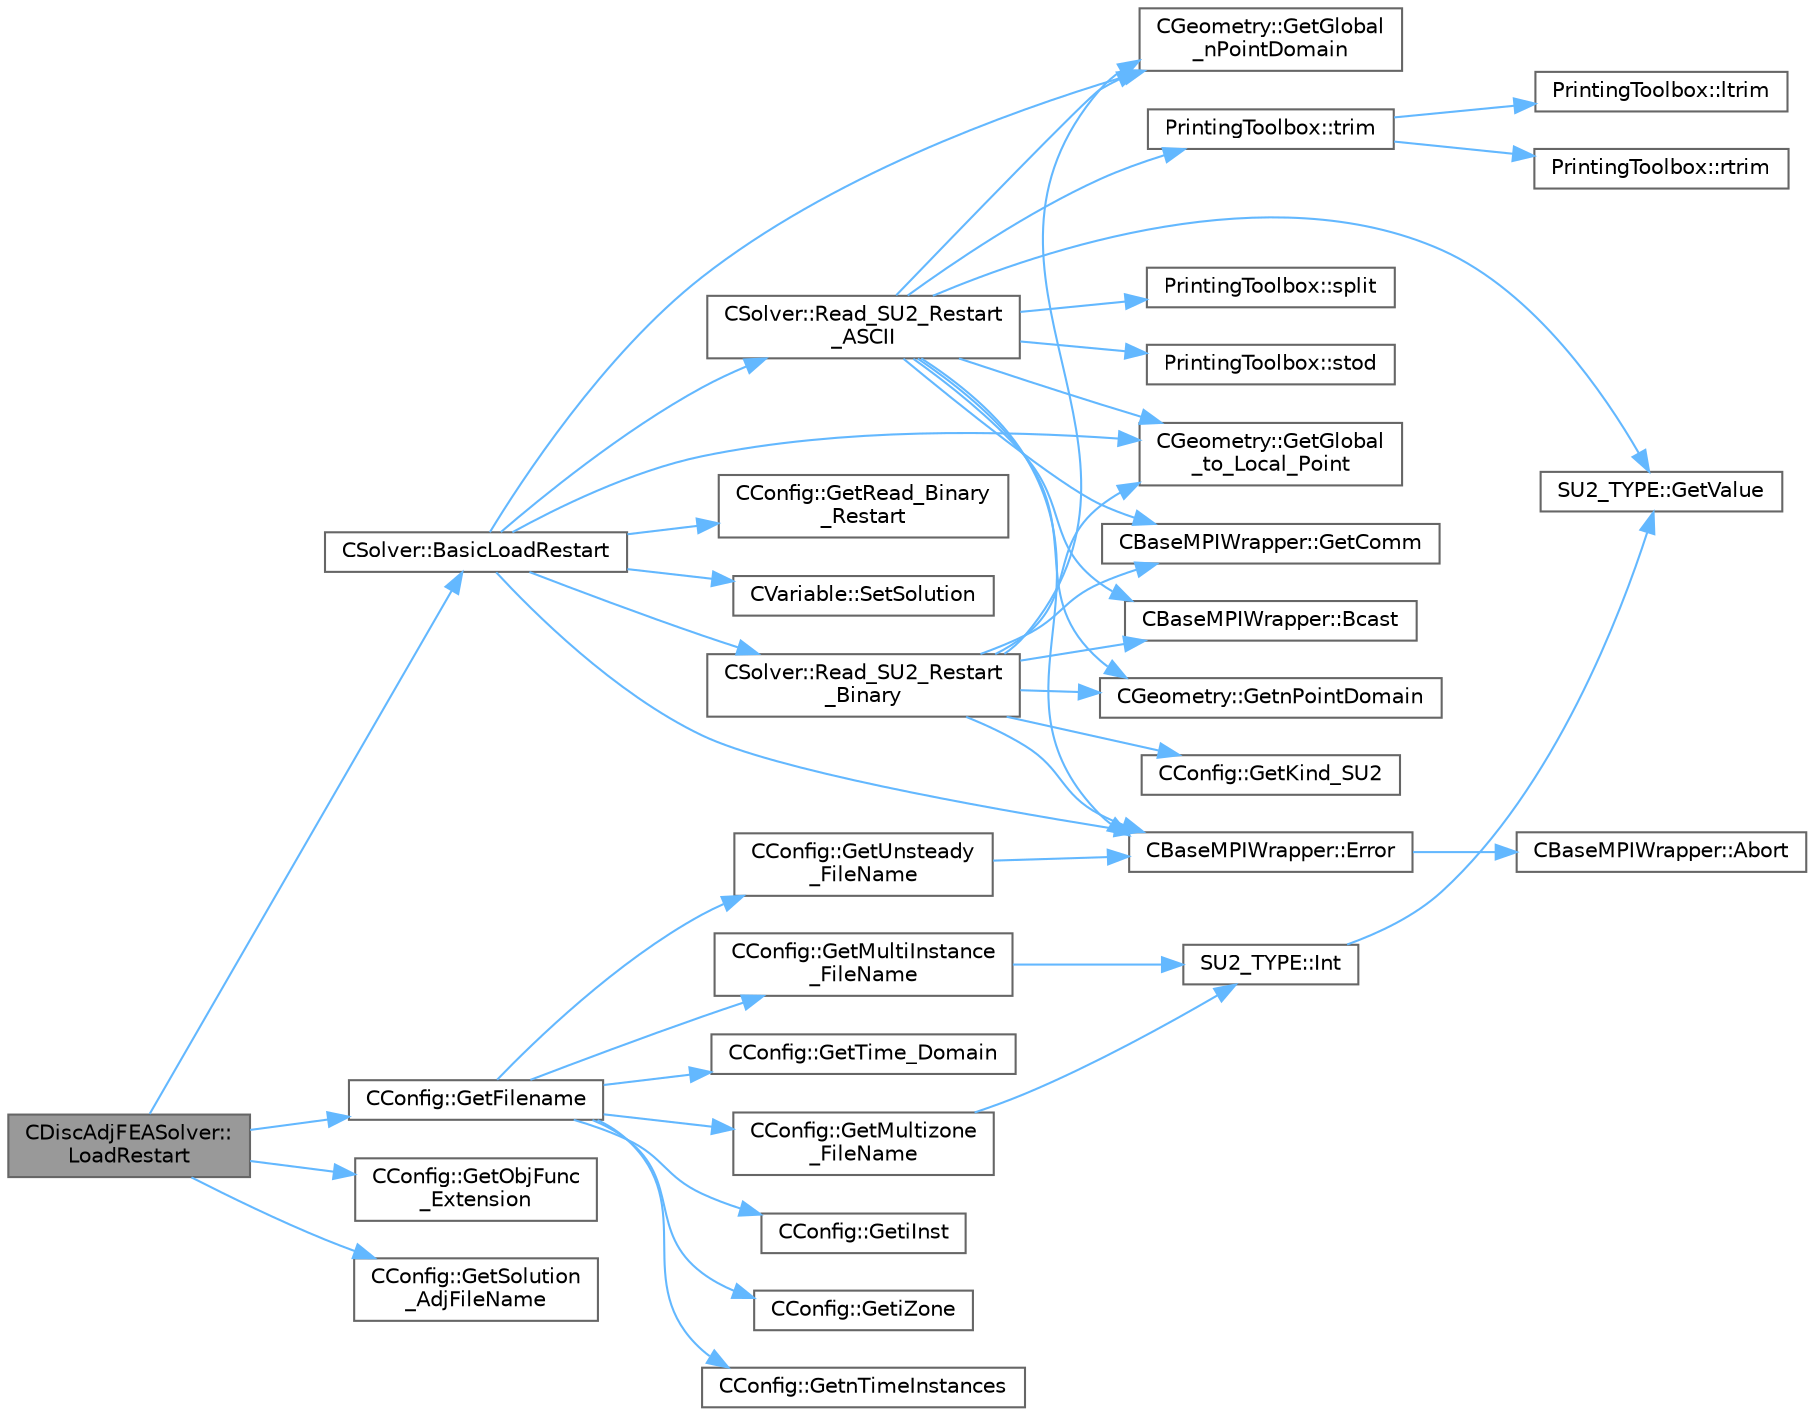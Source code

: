 digraph "CDiscAdjFEASolver::LoadRestart"
{
 // LATEX_PDF_SIZE
  bgcolor="transparent";
  edge [fontname=Helvetica,fontsize=10,labelfontname=Helvetica,labelfontsize=10];
  node [fontname=Helvetica,fontsize=10,shape=box,height=0.2,width=0.4];
  rankdir="LR";
  Node1 [id="Node000001",label="CDiscAdjFEASolver::\lLoadRestart",height=0.2,width=0.4,color="gray40", fillcolor="grey60", style="filled", fontcolor="black",tooltip="Load a solution from a restart file."];
  Node1 -> Node2 [id="edge1_Node000001_Node000002",color="steelblue1",style="solid",tooltip=" "];
  Node2 [id="Node000002",label="CSolver::BasicLoadRestart",height=0.2,width=0.4,color="grey40", fillcolor="white", style="filled",URL="$classCSolver.html#a1da07a1447b99015b8d1ea6f1238c332",tooltip="Loads the solution from the restart file."];
  Node2 -> Node3 [id="edge2_Node000002_Node000003",color="steelblue1",style="solid",tooltip=" "];
  Node3 [id="Node000003",label="CBaseMPIWrapper::Error",height=0.2,width=0.4,color="grey40", fillcolor="white", style="filled",URL="$classCBaseMPIWrapper.html#a04457c47629bda56704e6a8804833eeb",tooltip=" "];
  Node3 -> Node4 [id="edge3_Node000003_Node000004",color="steelblue1",style="solid",tooltip=" "];
  Node4 [id="Node000004",label="CBaseMPIWrapper::Abort",height=0.2,width=0.4,color="grey40", fillcolor="white", style="filled",URL="$classCBaseMPIWrapper.html#af7297d861dca86b45cf561b6ab642e8f",tooltip=" "];
  Node2 -> Node5 [id="edge4_Node000002_Node000005",color="steelblue1",style="solid",tooltip=" "];
  Node5 [id="Node000005",label="CGeometry::GetGlobal\l_nPointDomain",height=0.2,width=0.4,color="grey40", fillcolor="white", style="filled",URL="$classCGeometry.html#a1950b86a664c5da4d7df2a8b3d361a67",tooltip="Retrieve total number of nodes in a simulation across all processors (excluding halos)."];
  Node2 -> Node6 [id="edge5_Node000002_Node000006",color="steelblue1",style="solid",tooltip=" "];
  Node6 [id="Node000006",label="CGeometry::GetGlobal\l_to_Local_Point",height=0.2,width=0.4,color="grey40", fillcolor="white", style="filled",URL="$classCGeometry.html#a6b44ca6618da53444192bbd3329dea18",tooltip="A virtual member."];
  Node2 -> Node7 [id="edge6_Node000002_Node000007",color="steelblue1",style="solid",tooltip=" "];
  Node7 [id="Node000007",label="CConfig::GetRead_Binary\l_Restart",height=0.2,width=0.4,color="grey40", fillcolor="white", style="filled",URL="$classCConfig.html#a82ddaa417553293be72a3ab2198f7d40",tooltip="Flag for whether binary SU2 native restart files are read."];
  Node2 -> Node8 [id="edge7_Node000002_Node000008",color="steelblue1",style="solid",tooltip=" "];
  Node8 [id="Node000008",label="CSolver::Read_SU2_Restart\l_ASCII",height=0.2,width=0.4,color="grey40", fillcolor="white", style="filled",URL="$classCSolver.html#a2d9a54256f99b9881a0f9189cf73e902",tooltip="Read a native SU2 restart file in ASCII format."];
  Node8 -> Node9 [id="edge8_Node000008_Node000009",color="steelblue1",style="solid",tooltip=" "];
  Node9 [id="Node000009",label="CBaseMPIWrapper::Bcast",height=0.2,width=0.4,color="grey40", fillcolor="white", style="filled",URL="$classCBaseMPIWrapper.html#a0db599277ab9197511cfd263b4da10f8",tooltip=" "];
  Node8 -> Node3 [id="edge9_Node000008_Node000003",color="steelblue1",style="solid",tooltip=" "];
  Node8 -> Node10 [id="edge10_Node000008_Node000010",color="steelblue1",style="solid",tooltip=" "];
  Node10 [id="Node000010",label="CBaseMPIWrapper::GetComm",height=0.2,width=0.4,color="grey40", fillcolor="white", style="filled",URL="$classCBaseMPIWrapper.html#a8154391fc3522954802889d81d4ef5da",tooltip=" "];
  Node8 -> Node5 [id="edge11_Node000008_Node000005",color="steelblue1",style="solid",tooltip=" "];
  Node8 -> Node6 [id="edge12_Node000008_Node000006",color="steelblue1",style="solid",tooltip=" "];
  Node8 -> Node11 [id="edge13_Node000008_Node000011",color="steelblue1",style="solid",tooltip=" "];
  Node11 [id="Node000011",label="CGeometry::GetnPointDomain",height=0.2,width=0.4,color="grey40", fillcolor="white", style="filled",URL="$classCGeometry.html#ac84179060bbac1fe5e856ea3da850b6e",tooltip="Get number of real points (that belong to the domain)."];
  Node8 -> Node12 [id="edge14_Node000008_Node000012",color="steelblue1",style="solid",tooltip=" "];
  Node12 [id="Node000012",label="SU2_TYPE::GetValue",height=0.2,width=0.4,color="grey40", fillcolor="white", style="filled",URL="$namespaceSU2__TYPE.html#adf52a59d6f4e578f7915ec9abbf7cb22",tooltip="Get the (primitive) value of the datatype (needs to be specialized for active types)."];
  Node8 -> Node13 [id="edge15_Node000008_Node000013",color="steelblue1",style="solid",tooltip=" "];
  Node13 [id="Node000013",label="PrintingToolbox::split",height=0.2,width=0.4,color="grey40", fillcolor="white", style="filled",URL="$namespacePrintingToolbox.html#a14eab54d5d6b60060397987032625c17",tooltip=" "];
  Node8 -> Node14 [id="edge16_Node000008_Node000014",color="steelblue1",style="solid",tooltip=" "];
  Node14 [id="Node000014",label="PrintingToolbox::stod",height=0.2,width=0.4,color="grey40", fillcolor="white", style="filled",URL="$namespacePrintingToolbox.html#a8847e43f5ff9dd98f59658edce9da4d6",tooltip=" "];
  Node8 -> Node15 [id="edge17_Node000008_Node000015",color="steelblue1",style="solid",tooltip=" "];
  Node15 [id="Node000015",label="PrintingToolbox::trim",height=0.2,width=0.4,color="grey40", fillcolor="white", style="filled",URL="$namespacePrintingToolbox.html#a05daa9b247b3b25a87563fabf1f47e08",tooltip=" "];
  Node15 -> Node16 [id="edge18_Node000015_Node000016",color="steelblue1",style="solid",tooltip=" "];
  Node16 [id="Node000016",label="PrintingToolbox::ltrim",height=0.2,width=0.4,color="grey40", fillcolor="white", style="filled",URL="$namespacePrintingToolbox.html#a613e01e19fa967a66806be85bb8add30",tooltip=" "];
  Node15 -> Node17 [id="edge19_Node000015_Node000017",color="steelblue1",style="solid",tooltip=" "];
  Node17 [id="Node000017",label="PrintingToolbox::rtrim",height=0.2,width=0.4,color="grey40", fillcolor="white", style="filled",URL="$namespacePrintingToolbox.html#ae8d281f220bfd02f1277c19e301acf84",tooltip=" "];
  Node2 -> Node18 [id="edge20_Node000002_Node000018",color="steelblue1",style="solid",tooltip=" "];
  Node18 [id="Node000018",label="CSolver::Read_SU2_Restart\l_Binary",height=0.2,width=0.4,color="grey40", fillcolor="white", style="filled",URL="$classCSolver.html#a014ca6bbee7673aec0ba83067a6716a0",tooltip="Read a native SU2 restart file in binary format."];
  Node18 -> Node9 [id="edge21_Node000018_Node000009",color="steelblue1",style="solid",tooltip=" "];
  Node18 -> Node3 [id="edge22_Node000018_Node000003",color="steelblue1",style="solid",tooltip=" "];
  Node18 -> Node10 [id="edge23_Node000018_Node000010",color="steelblue1",style="solid",tooltip=" "];
  Node18 -> Node5 [id="edge24_Node000018_Node000005",color="steelblue1",style="solid",tooltip=" "];
  Node18 -> Node6 [id="edge25_Node000018_Node000006",color="steelblue1",style="solid",tooltip=" "];
  Node18 -> Node19 [id="edge26_Node000018_Node000019",color="steelblue1",style="solid",tooltip=" "];
  Node19 [id="Node000019",label="CConfig::GetKind_SU2",height=0.2,width=0.4,color="grey40", fillcolor="white", style="filled",URL="$classCConfig.html#a8a176b0a0c34db4d6dcc9e55e240e37b",tooltip="Get the kind of SU2 software component."];
  Node18 -> Node11 [id="edge27_Node000018_Node000011",color="steelblue1",style="solid",tooltip=" "];
  Node2 -> Node20 [id="edge28_Node000002_Node000020",color="steelblue1",style="solid",tooltip=" "];
  Node20 [id="Node000020",label="CVariable::SetSolution",height=0.2,width=0.4,color="grey40", fillcolor="white", style="filled",URL="$classCVariable.html#a22fbbd7bc6491672843000644a05c6a5",tooltip="Set the value of the solution, all variables."];
  Node1 -> Node21 [id="edge29_Node000001_Node000021",color="steelblue1",style="solid",tooltip=" "];
  Node21 [id="Node000021",label="CConfig::GetFilename",height=0.2,width=0.4,color="grey40", fillcolor="white", style="filled",URL="$classCConfig.html#af7c4169d5b73657a9a3ea94b54931f91",tooltip="Add any numbers necessary to the filename (iteration number, zone ID ...)"];
  Node21 -> Node22 [id="edge30_Node000021_Node000022",color="steelblue1",style="solid",tooltip=" "];
  Node22 [id="Node000022",label="CConfig::GetiInst",height=0.2,width=0.4,color="grey40", fillcolor="white", style="filled",URL="$classCConfig.html#a538bf5c34b523f5e4d389be41c2b666c",tooltip="Get the current instance."];
  Node21 -> Node23 [id="edge31_Node000021_Node000023",color="steelblue1",style="solid",tooltip=" "];
  Node23 [id="Node000023",label="CConfig::GetiZone",height=0.2,width=0.4,color="grey40", fillcolor="white", style="filled",URL="$classCConfig.html#a1d6335b8fdef6fbcd9a08f7503d73ec1",tooltip="Provides the number of varaibles."];
  Node21 -> Node24 [id="edge32_Node000021_Node000024",color="steelblue1",style="solid",tooltip=" "];
  Node24 [id="Node000024",label="CConfig::GetMultiInstance\l_FileName",height=0.2,width=0.4,color="grey40", fillcolor="white", style="filled",URL="$classCConfig.html#a8e58aafe36a038a7cc27a8e78f1bfeba",tooltip="Append the instance index to the restart or the solution files."];
  Node24 -> Node25 [id="edge33_Node000024_Node000025",color="steelblue1",style="solid",tooltip=" "];
  Node25 [id="Node000025",label="SU2_TYPE::Int",height=0.2,width=0.4,color="grey40", fillcolor="white", style="filled",URL="$namespaceSU2__TYPE.html#a6b48817766d8a6486caa2807a52f6bae",tooltip="Casts the primitive value to int (uses GetValue, already implemented for each type)."];
  Node25 -> Node12 [id="edge34_Node000025_Node000012",color="steelblue1",style="solid",tooltip=" "];
  Node21 -> Node26 [id="edge35_Node000021_Node000026",color="steelblue1",style="solid",tooltip=" "];
  Node26 [id="Node000026",label="CConfig::GetMultizone\l_FileName",height=0.2,width=0.4,color="grey40", fillcolor="white", style="filled",URL="$classCConfig.html#a583b8216adb6145ba09476d72fb2d916",tooltip="Append the zone index to the restart or the solution files."];
  Node26 -> Node25 [id="edge36_Node000026_Node000025",color="steelblue1",style="solid",tooltip=" "];
  Node21 -> Node27 [id="edge37_Node000021_Node000027",color="steelblue1",style="solid",tooltip=" "];
  Node27 [id="Node000027",label="CConfig::GetnTimeInstances",height=0.2,width=0.4,color="grey40", fillcolor="white", style="filled",URL="$classCConfig.html#a6ae9111090db52de2f8f07f77d6416d5",tooltip="Retrieves the number of periodic time instances for Harmonic Balance."];
  Node21 -> Node28 [id="edge38_Node000021_Node000028",color="steelblue1",style="solid",tooltip=" "];
  Node28 [id="Node000028",label="CConfig::GetTime_Domain",height=0.2,width=0.4,color="grey40", fillcolor="white", style="filled",URL="$classCConfig.html#a85d2e3cf43b77c63642c40c235b853f3",tooltip="Check if the multizone problem is solved for time domain."];
  Node21 -> Node29 [id="edge39_Node000021_Node000029",color="steelblue1",style="solid",tooltip=" "];
  Node29 [id="Node000029",label="CConfig::GetUnsteady\l_FileName",height=0.2,width=0.4,color="grey40", fillcolor="white", style="filled",URL="$classCConfig.html#a6a372823bb1dd2d55e81488b720752d6",tooltip="Augment the input filename with the iteration number for an unsteady file."];
  Node29 -> Node3 [id="edge40_Node000029_Node000003",color="steelblue1",style="solid",tooltip=" "];
  Node1 -> Node30 [id="edge41_Node000001_Node000030",color="steelblue1",style="solid",tooltip=" "];
  Node30 [id="Node000030",label="CConfig::GetObjFunc\l_Extension",height=0.2,width=0.4,color="grey40", fillcolor="white", style="filled",URL="$classCConfig.html#ace4081f7013cfe0fd756dff7d9ba7f8f",tooltip="Append the input filename string with the appropriate objective function extension."];
  Node1 -> Node31 [id="edge42_Node000001_Node000031",color="steelblue1",style="solid",tooltip=" "];
  Node31 [id="Node000031",label="CConfig::GetSolution\l_AdjFileName",height=0.2,width=0.4,color="grey40", fillcolor="white", style="filled",URL="$classCConfig.html#a1132191f9f5af73ef4ff7eb356f41181",tooltip="Get the name of the file with the solution of the adjoint flow problem with drag objective function."];
}
